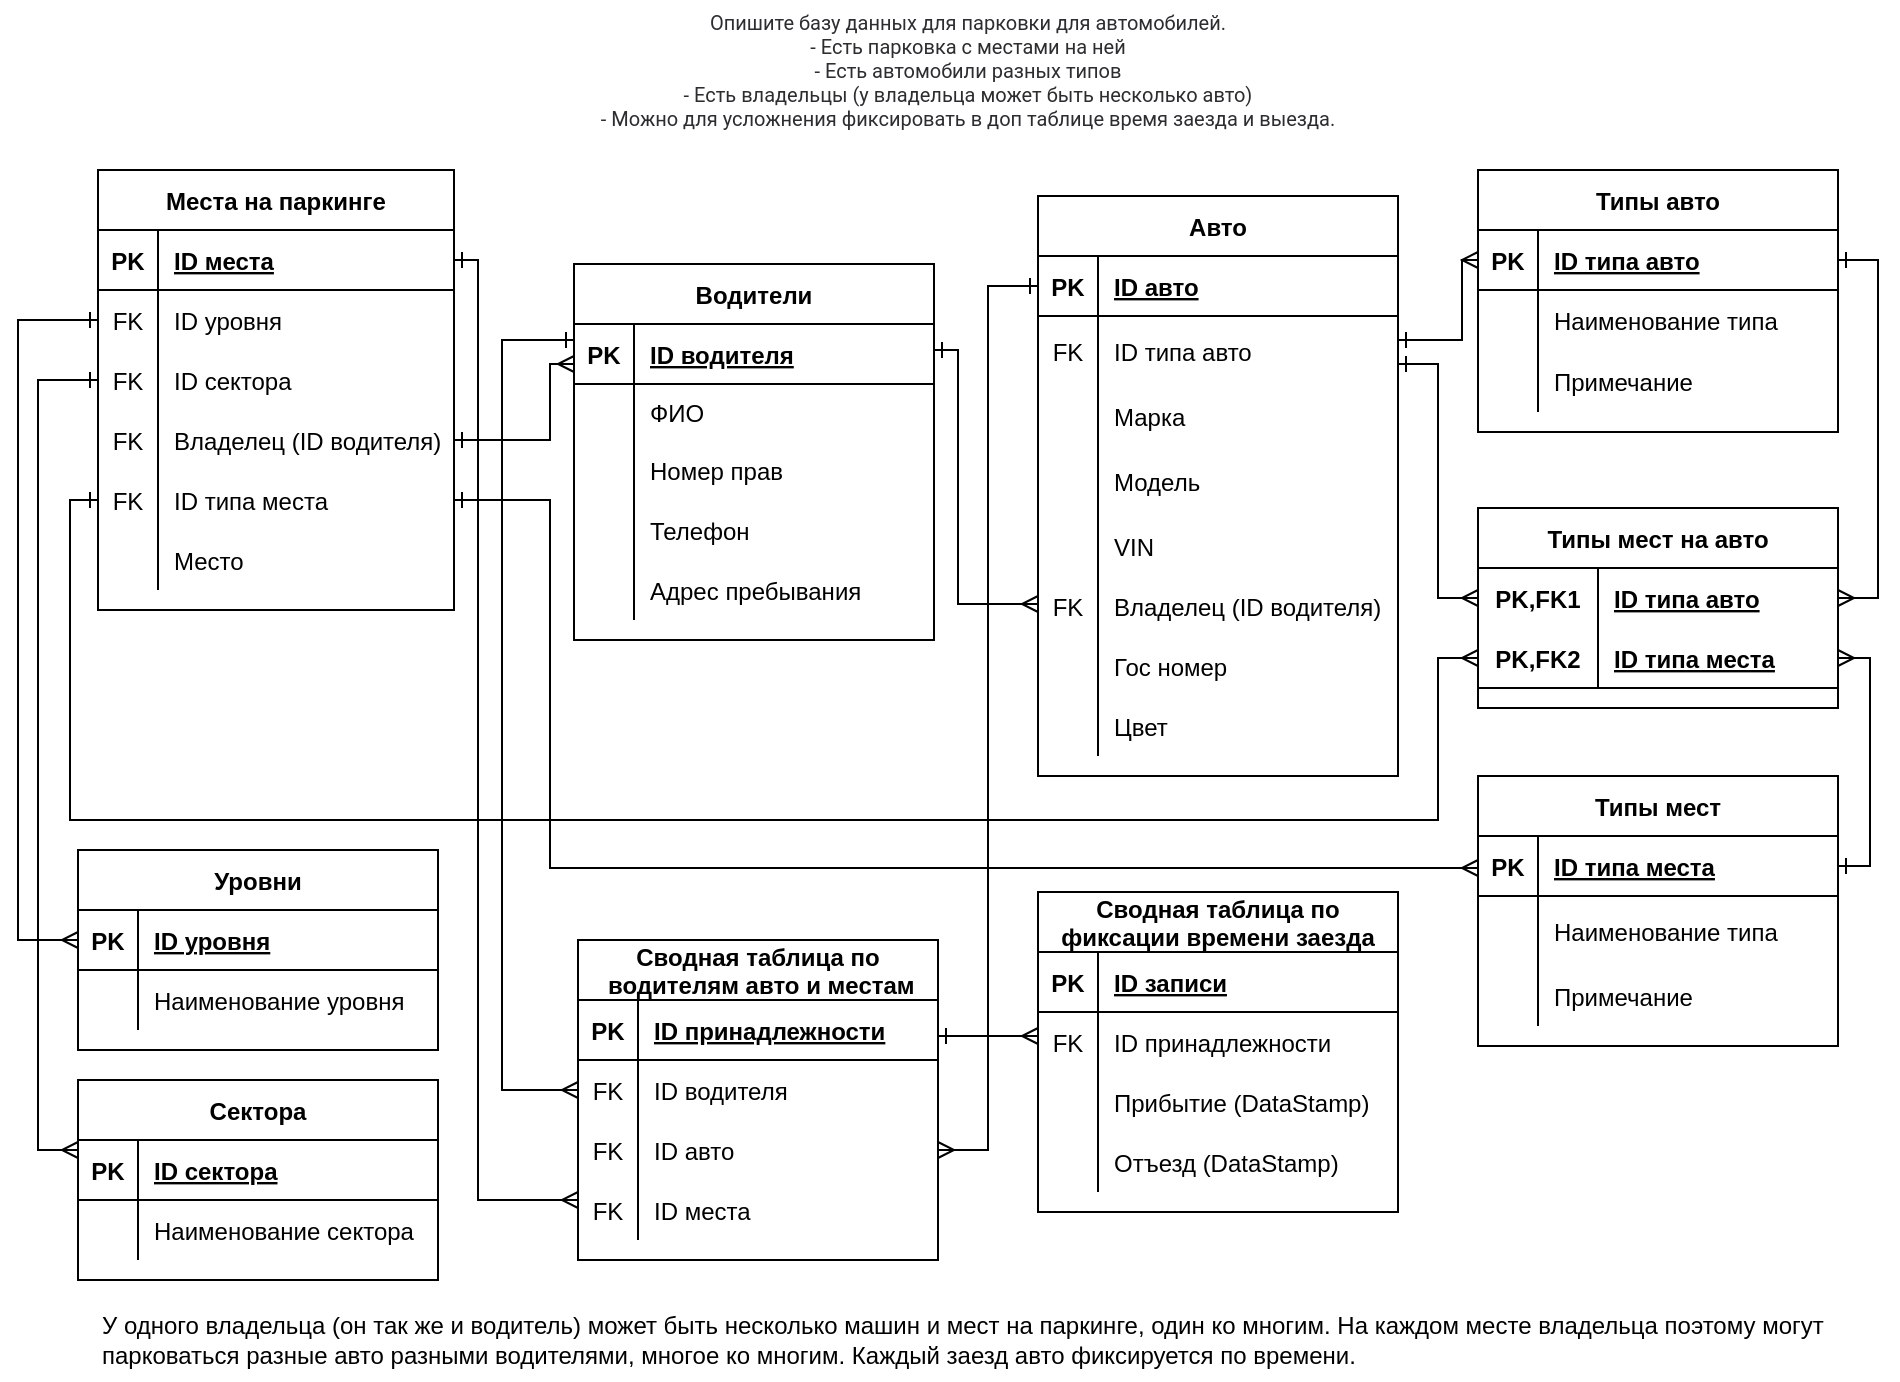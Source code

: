 <mxfile version="20.0.3" type="github"><diagram id="L3IoGjg6pXGNKtXuSOJb" name="Page-1"><mxGraphModel dx="946" dy="645" grid="1" gridSize="12" guides="1" tooltips="1" connect="1" arrows="1" fold="1" page="1" pageScale="1" pageWidth="1169" pageHeight="827" math="0" shadow="0"><root><mxCell id="0"/><mxCell id="1" parent="0"/><mxCell id="ihOSL-VGvATnuPGYAXtg-1" value="&lt;span style=&quot;text-align: start; caret-color: rgb(44, 45, 48); color: rgb(44, 45, 48); font-family: Roboto, &amp;quot;San Francisco&amp;quot;, &amp;quot;Helvetica Neue&amp;quot;, Helvetica, Arial; font-size: 10px; background-color: rgb(255, 255, 255);&quot;&gt;Опишите базу данных для парковки для автомобилей.&lt;/span&gt;&lt;br style=&quot;text-align: start; box-sizing: border-box; caret-color: rgb(44, 45, 48); color: rgb(44, 45, 48); font-family: Roboto, &amp;quot;San Francisco&amp;quot;, &amp;quot;Helvetica Neue&amp;quot;, Helvetica, Arial; font-size: 10px;&quot;&gt;&lt;span style=&quot;text-align: start; caret-color: rgb(44, 45, 48); color: rgb(44, 45, 48); font-family: Roboto, &amp;quot;San Francisco&amp;quot;, &amp;quot;Helvetica Neue&amp;quot;, Helvetica, Arial; font-size: 10px; background-color: rgb(255, 255, 255);&quot;&gt;- Есть парковка с местами на ней&lt;/span&gt;&lt;br style=&quot;text-align: start; box-sizing: border-box; caret-color: rgb(44, 45, 48); color: rgb(44, 45, 48); font-family: Roboto, &amp;quot;San Francisco&amp;quot;, &amp;quot;Helvetica Neue&amp;quot;, Helvetica, Arial; font-size: 10px;&quot;&gt;&lt;span style=&quot;text-align: start; caret-color: rgb(44, 45, 48); color: rgb(44, 45, 48); font-family: Roboto, &amp;quot;San Francisco&amp;quot;, &amp;quot;Helvetica Neue&amp;quot;, Helvetica, Arial; font-size: 10px; background-color: rgb(255, 255, 255);&quot;&gt;- Есть автомобили разных типов&lt;/span&gt;&lt;br style=&quot;text-align: start; box-sizing: border-box; caret-color: rgb(44, 45, 48); color: rgb(44, 45, 48); font-family: Roboto, &amp;quot;San Francisco&amp;quot;, &amp;quot;Helvetica Neue&amp;quot;, Helvetica, Arial; font-size: 10px;&quot;&gt;&lt;span style=&quot;text-align: start; caret-color: rgb(44, 45, 48); color: rgb(44, 45, 48); font-family: Roboto, &amp;quot;San Francisco&amp;quot;, &amp;quot;Helvetica Neue&amp;quot;, Helvetica, Arial; font-size: 10px; background-color: rgb(255, 255, 255);&quot;&gt;- Есть владельцы (у владельца может быть несколько авто)&lt;/span&gt;&lt;br style=&quot;text-align: start; box-sizing: border-box; caret-color: rgb(44, 45, 48); color: rgb(44, 45, 48); font-family: Roboto, &amp;quot;San Francisco&amp;quot;, &amp;quot;Helvetica Neue&amp;quot;, Helvetica, Arial; font-size: 10px;&quot;&gt;&lt;span style=&quot;text-align: start; caret-color: rgb(44, 45, 48); color: rgb(44, 45, 48); font-family: Roboto, &amp;quot;San Francisco&amp;quot;, &amp;quot;Helvetica Neue&amp;quot;, Helvetica, Arial; font-size: 10px; background-color: rgb(255, 255, 255);&quot;&gt;- Можно для усложнения фиксировать в доп таблице время заезда и выезда.&lt;/span&gt;" style="text;html=1;strokeColor=none;fillColor=none;align=center;verticalAlign=middle;whiteSpace=wrap;rounded=0;fontSize=10;" vertex="1" parent="1"><mxGeometry x="20" y="10" width="930" height="70" as="geometry"/></mxCell><mxCell id="ihOSL-VGvATnuPGYAXtg-3" value="Места на паркинге" style="shape=table;startSize=30;container=1;collapsible=1;childLayout=tableLayout;fixedRows=1;rowLines=0;fontStyle=1;align=center;resizeLast=1;" vertex="1" parent="1"><mxGeometry x="50" y="95" width="178" height="220" as="geometry"/></mxCell><mxCell id="ihOSL-VGvATnuPGYAXtg-4" value="" style="shape=tableRow;horizontal=0;startSize=0;swimlaneHead=0;swimlaneBody=0;fillColor=none;collapsible=0;dropTarget=0;points=[[0,0.5],[1,0.5]];portConstraint=eastwest;top=0;left=0;right=0;bottom=1;" vertex="1" parent="ihOSL-VGvATnuPGYAXtg-3"><mxGeometry y="30" width="178" height="30" as="geometry"/></mxCell><mxCell id="ihOSL-VGvATnuPGYAXtg-5" value="PK" style="shape=partialRectangle;connectable=0;fillColor=none;top=0;left=0;bottom=0;right=0;fontStyle=1;overflow=hidden;" vertex="1" parent="ihOSL-VGvATnuPGYAXtg-4"><mxGeometry width="30" height="30" as="geometry"><mxRectangle width="30" height="30" as="alternateBounds"/></mxGeometry></mxCell><mxCell id="ihOSL-VGvATnuPGYAXtg-6" value="ID места" style="shape=partialRectangle;connectable=0;fillColor=none;top=0;left=0;bottom=0;right=0;align=left;spacingLeft=6;fontStyle=5;overflow=hidden;" vertex="1" parent="ihOSL-VGvATnuPGYAXtg-4"><mxGeometry x="30" width="148" height="30" as="geometry"><mxRectangle width="148" height="30" as="alternateBounds"/></mxGeometry></mxCell><mxCell id="ihOSL-VGvATnuPGYAXtg-42" value="" style="shape=tableRow;horizontal=0;startSize=0;swimlaneHead=0;swimlaneBody=0;fillColor=none;collapsible=0;dropTarget=0;points=[[0,0.5],[1,0.5]];portConstraint=eastwest;top=0;left=0;right=0;bottom=0;" vertex="1" parent="ihOSL-VGvATnuPGYAXtg-3"><mxGeometry y="60" width="178" height="30" as="geometry"/></mxCell><mxCell id="ihOSL-VGvATnuPGYAXtg-43" value="FK" style="shape=partialRectangle;connectable=0;fillColor=none;top=0;left=0;bottom=0;right=0;fontStyle=0;overflow=hidden;" vertex="1" parent="ihOSL-VGvATnuPGYAXtg-42"><mxGeometry width="30" height="30" as="geometry"><mxRectangle width="30" height="30" as="alternateBounds"/></mxGeometry></mxCell><mxCell id="ihOSL-VGvATnuPGYAXtg-44" value="ID уровня" style="shape=partialRectangle;connectable=0;fillColor=none;top=0;left=0;bottom=0;right=0;align=left;spacingLeft=6;fontStyle=0;overflow=hidden;" vertex="1" parent="ihOSL-VGvATnuPGYAXtg-42"><mxGeometry x="30" width="148" height="30" as="geometry"><mxRectangle width="148" height="30" as="alternateBounds"/></mxGeometry></mxCell><mxCell id="ihOSL-VGvATnuPGYAXtg-45" value="" style="shape=tableRow;horizontal=0;startSize=0;swimlaneHead=0;swimlaneBody=0;fillColor=none;collapsible=0;dropTarget=0;points=[[0,0.5],[1,0.5]];portConstraint=eastwest;top=0;left=0;right=0;bottom=0;" vertex="1" parent="ihOSL-VGvATnuPGYAXtg-3"><mxGeometry y="90" width="178" height="30" as="geometry"/></mxCell><mxCell id="ihOSL-VGvATnuPGYAXtg-46" value="FK" style="shape=partialRectangle;connectable=0;fillColor=none;top=0;left=0;bottom=0;right=0;fontStyle=0;overflow=hidden;" vertex="1" parent="ihOSL-VGvATnuPGYAXtg-45"><mxGeometry width="30" height="30" as="geometry"><mxRectangle width="30" height="30" as="alternateBounds"/></mxGeometry></mxCell><mxCell id="ihOSL-VGvATnuPGYAXtg-47" value="ID сектора" style="shape=partialRectangle;connectable=0;fillColor=none;top=0;left=0;bottom=0;right=0;align=left;spacingLeft=6;fontStyle=0;overflow=hidden;" vertex="1" parent="ihOSL-VGvATnuPGYAXtg-45"><mxGeometry x="30" width="148" height="30" as="geometry"><mxRectangle width="148" height="30" as="alternateBounds"/></mxGeometry></mxCell><mxCell id="ihOSL-VGvATnuPGYAXtg-213" value="" style="shape=tableRow;horizontal=0;startSize=0;swimlaneHead=0;swimlaneBody=0;fillColor=none;collapsible=0;dropTarget=0;points=[[0,0.5],[1,0.5]];portConstraint=eastwest;top=0;left=0;right=0;bottom=0;fontSize=12;" vertex="1" parent="ihOSL-VGvATnuPGYAXtg-3"><mxGeometry y="120" width="178" height="30" as="geometry"/></mxCell><mxCell id="ihOSL-VGvATnuPGYAXtg-214" value="FK" style="shape=partialRectangle;connectable=0;fillColor=none;top=0;left=0;bottom=0;right=0;fontStyle=0;overflow=hidden;fontSize=12;" vertex="1" parent="ihOSL-VGvATnuPGYAXtg-213"><mxGeometry width="30" height="30" as="geometry"><mxRectangle width="30" height="30" as="alternateBounds"/></mxGeometry></mxCell><mxCell id="ihOSL-VGvATnuPGYAXtg-215" value="Владелец (ID водителя)" style="shape=partialRectangle;connectable=0;fillColor=none;top=0;left=0;bottom=0;right=0;align=left;spacingLeft=6;fontStyle=0;overflow=hidden;fontSize=12;" vertex="1" parent="ihOSL-VGvATnuPGYAXtg-213"><mxGeometry x="30" width="148" height="30" as="geometry"><mxRectangle width="148" height="30" as="alternateBounds"/></mxGeometry></mxCell><mxCell id="ihOSL-VGvATnuPGYAXtg-177" value="" style="shape=tableRow;horizontal=0;startSize=0;swimlaneHead=0;swimlaneBody=0;fillColor=none;collapsible=0;dropTarget=0;points=[[0,0.5],[1,0.5]];portConstraint=eastwest;top=0;left=0;right=0;bottom=0;" vertex="1" parent="ihOSL-VGvATnuPGYAXtg-3"><mxGeometry y="150" width="178" height="30" as="geometry"/></mxCell><mxCell id="ihOSL-VGvATnuPGYAXtg-178" value="FK" style="shape=partialRectangle;connectable=0;fillColor=none;top=0;left=0;bottom=0;right=0;fontStyle=0;overflow=hidden;" vertex="1" parent="ihOSL-VGvATnuPGYAXtg-177"><mxGeometry width="30" height="30" as="geometry"><mxRectangle width="30" height="30" as="alternateBounds"/></mxGeometry></mxCell><mxCell id="ihOSL-VGvATnuPGYAXtg-179" value="ID типа места" style="shape=partialRectangle;connectable=0;fillColor=none;top=0;left=0;bottom=0;right=0;align=left;spacingLeft=6;fontStyle=0;overflow=hidden;" vertex="1" parent="ihOSL-VGvATnuPGYAXtg-177"><mxGeometry x="30" width="148" height="30" as="geometry"><mxRectangle width="148" height="30" as="alternateBounds"/></mxGeometry></mxCell><mxCell id="ihOSL-VGvATnuPGYAXtg-7" value="" style="shape=tableRow;horizontal=0;startSize=0;swimlaneHead=0;swimlaneBody=0;fillColor=none;collapsible=0;dropTarget=0;points=[[0,0.5],[1,0.5]];portConstraint=eastwest;top=0;left=0;right=0;bottom=0;" vertex="1" parent="ihOSL-VGvATnuPGYAXtg-3"><mxGeometry y="180" width="178" height="30" as="geometry"/></mxCell><mxCell id="ihOSL-VGvATnuPGYAXtg-8" value="" style="shape=partialRectangle;connectable=0;fillColor=none;top=0;left=0;bottom=0;right=0;editable=1;overflow=hidden;" vertex="1" parent="ihOSL-VGvATnuPGYAXtg-7"><mxGeometry width="30" height="30" as="geometry"><mxRectangle width="30" height="30" as="alternateBounds"/></mxGeometry></mxCell><mxCell id="ihOSL-VGvATnuPGYAXtg-9" value="Место" style="shape=partialRectangle;connectable=0;fillColor=none;top=0;left=0;bottom=0;right=0;align=left;spacingLeft=6;overflow=hidden;" vertex="1" parent="ihOSL-VGvATnuPGYAXtg-7"><mxGeometry x="30" width="148" height="30" as="geometry"><mxRectangle width="148" height="30" as="alternateBounds"/></mxGeometry></mxCell><mxCell id="ihOSL-VGvATnuPGYAXtg-16" value="Сектора" style="shape=table;startSize=30;container=1;collapsible=1;childLayout=tableLayout;fixedRows=1;rowLines=0;fontStyle=1;align=center;resizeLast=1;" vertex="1" parent="1"><mxGeometry x="40" y="550" width="180" height="100" as="geometry"/></mxCell><mxCell id="ihOSL-VGvATnuPGYAXtg-17" value="" style="shape=tableRow;horizontal=0;startSize=0;swimlaneHead=0;swimlaneBody=0;fillColor=none;collapsible=0;dropTarget=0;points=[[0,0.5],[1,0.5]];portConstraint=eastwest;top=0;left=0;right=0;bottom=1;" vertex="1" parent="ihOSL-VGvATnuPGYAXtg-16"><mxGeometry y="30" width="180" height="30" as="geometry"/></mxCell><mxCell id="ihOSL-VGvATnuPGYAXtg-18" value="PK" style="shape=partialRectangle;connectable=0;fillColor=none;top=0;left=0;bottom=0;right=0;fontStyle=1;overflow=hidden;" vertex="1" parent="ihOSL-VGvATnuPGYAXtg-17"><mxGeometry width="30" height="30" as="geometry"><mxRectangle width="30" height="30" as="alternateBounds"/></mxGeometry></mxCell><mxCell id="ihOSL-VGvATnuPGYAXtg-19" value="ID сектора" style="shape=partialRectangle;connectable=0;fillColor=none;top=0;left=0;bottom=0;right=0;align=left;spacingLeft=6;fontStyle=5;overflow=hidden;" vertex="1" parent="ihOSL-VGvATnuPGYAXtg-17"><mxGeometry x="30" width="150" height="30" as="geometry"><mxRectangle width="150" height="30" as="alternateBounds"/></mxGeometry></mxCell><mxCell id="ihOSL-VGvATnuPGYAXtg-20" value="" style="shape=tableRow;horizontal=0;startSize=0;swimlaneHead=0;swimlaneBody=0;fillColor=none;collapsible=0;dropTarget=0;points=[[0,0.5],[1,0.5]];portConstraint=eastwest;top=0;left=0;right=0;bottom=0;" vertex="1" parent="ihOSL-VGvATnuPGYAXtg-16"><mxGeometry y="60" width="180" height="30" as="geometry"/></mxCell><mxCell id="ihOSL-VGvATnuPGYAXtg-21" value="" style="shape=partialRectangle;connectable=0;fillColor=none;top=0;left=0;bottom=0;right=0;editable=1;overflow=hidden;" vertex="1" parent="ihOSL-VGvATnuPGYAXtg-20"><mxGeometry width="30" height="30" as="geometry"><mxRectangle width="30" height="30" as="alternateBounds"/></mxGeometry></mxCell><mxCell id="ihOSL-VGvATnuPGYAXtg-22" value="Наименование сектора" style="shape=partialRectangle;connectable=0;fillColor=none;top=0;left=0;bottom=0;right=0;align=left;spacingLeft=6;overflow=hidden;" vertex="1" parent="ihOSL-VGvATnuPGYAXtg-20"><mxGeometry x="30" width="150" height="30" as="geometry"><mxRectangle width="150" height="30" as="alternateBounds"/></mxGeometry></mxCell><mxCell id="ihOSL-VGvATnuPGYAXtg-29" value="Уровни" style="shape=table;startSize=30;container=1;collapsible=1;childLayout=tableLayout;fixedRows=1;rowLines=0;fontStyle=1;align=center;resizeLast=1;" vertex="1" parent="1"><mxGeometry x="40" y="435" width="180" height="100" as="geometry"/></mxCell><mxCell id="ihOSL-VGvATnuPGYAXtg-30" value="" style="shape=tableRow;horizontal=0;startSize=0;swimlaneHead=0;swimlaneBody=0;fillColor=none;collapsible=0;dropTarget=0;points=[[0,0.5],[1,0.5]];portConstraint=eastwest;top=0;left=0;right=0;bottom=1;" vertex="1" parent="ihOSL-VGvATnuPGYAXtg-29"><mxGeometry y="30" width="180" height="30" as="geometry"/></mxCell><mxCell id="ihOSL-VGvATnuPGYAXtg-31" value="PK" style="shape=partialRectangle;connectable=0;fillColor=none;top=0;left=0;bottom=0;right=0;fontStyle=1;overflow=hidden;" vertex="1" parent="ihOSL-VGvATnuPGYAXtg-30"><mxGeometry width="30" height="30" as="geometry"><mxRectangle width="30" height="30" as="alternateBounds"/></mxGeometry></mxCell><mxCell id="ihOSL-VGvATnuPGYAXtg-32" value="ID уровня" style="shape=partialRectangle;connectable=0;fillColor=none;top=0;left=0;bottom=0;right=0;align=left;spacingLeft=6;fontStyle=5;overflow=hidden;" vertex="1" parent="ihOSL-VGvATnuPGYAXtg-30"><mxGeometry x="30" width="150" height="30" as="geometry"><mxRectangle width="150" height="30" as="alternateBounds"/></mxGeometry></mxCell><mxCell id="ihOSL-VGvATnuPGYAXtg-33" value="" style="shape=tableRow;horizontal=0;startSize=0;swimlaneHead=0;swimlaneBody=0;fillColor=none;collapsible=0;dropTarget=0;points=[[0,0.5],[1,0.5]];portConstraint=eastwest;top=0;left=0;right=0;bottom=0;" vertex="1" parent="ihOSL-VGvATnuPGYAXtg-29"><mxGeometry y="60" width="180" height="30" as="geometry"/></mxCell><mxCell id="ihOSL-VGvATnuPGYAXtg-34" value="" style="shape=partialRectangle;connectable=0;fillColor=none;top=0;left=0;bottom=0;right=0;editable=1;overflow=hidden;" vertex="1" parent="ihOSL-VGvATnuPGYAXtg-33"><mxGeometry width="30" height="30" as="geometry"><mxRectangle width="30" height="30" as="alternateBounds"/></mxGeometry></mxCell><mxCell id="ihOSL-VGvATnuPGYAXtg-35" value="Наименование уровня" style="shape=partialRectangle;connectable=0;fillColor=none;top=0;left=0;bottom=0;right=0;align=left;spacingLeft=6;overflow=hidden;" vertex="1" parent="ihOSL-VGvATnuPGYAXtg-33"><mxGeometry x="30" width="150" height="30" as="geometry"><mxRectangle width="150" height="30" as="alternateBounds"/></mxGeometry></mxCell><mxCell id="ihOSL-VGvATnuPGYAXtg-52" style="edgeStyle=orthogonalEdgeStyle;rounded=0;orthogonalLoop=1;jettySize=auto;html=1;endArrow=ERmany;endFill=0;startArrow=ERone;startFill=0;" edge="1" parent="1" source="ihOSL-VGvATnuPGYAXtg-45" target="ihOSL-VGvATnuPGYAXtg-17"><mxGeometry relative="1" as="geometry"><Array as="points"><mxPoint x="20" y="200"/><mxPoint x="20" y="585"/></Array></mxGeometry></mxCell><mxCell id="ihOSL-VGvATnuPGYAXtg-53" style="edgeStyle=orthogonalEdgeStyle;rounded=0;orthogonalLoop=1;jettySize=auto;html=1;startArrow=ERone;startFill=0;endArrow=ERmany;endFill=0;" edge="1" parent="1" source="ihOSL-VGvATnuPGYAXtg-42" target="ihOSL-VGvATnuPGYAXtg-30"><mxGeometry relative="1" as="geometry"><mxPoint x="40" y="400" as="targetPoint"/><Array as="points"><mxPoint x="10" y="170"/><mxPoint x="10" y="480"/></Array></mxGeometry></mxCell><mxCell id="ihOSL-VGvATnuPGYAXtg-54" value="Водители" style="shape=table;startSize=30;container=1;collapsible=1;childLayout=tableLayout;fixedRows=1;rowLines=0;fontStyle=1;align=center;resizeLast=1;" vertex="1" parent="1"><mxGeometry x="288" y="142" width="180" height="188" as="geometry"/></mxCell><mxCell id="ihOSL-VGvATnuPGYAXtg-55" value="" style="shape=tableRow;horizontal=0;startSize=0;swimlaneHead=0;swimlaneBody=0;fillColor=none;collapsible=0;dropTarget=0;points=[[0,0.5],[1,0.5]];portConstraint=eastwest;top=0;left=0;right=0;bottom=1;" vertex="1" parent="ihOSL-VGvATnuPGYAXtg-54"><mxGeometry y="30" width="180" height="30" as="geometry"/></mxCell><mxCell id="ihOSL-VGvATnuPGYAXtg-56" value="PK" style="shape=partialRectangle;connectable=0;fillColor=none;top=0;left=0;bottom=0;right=0;fontStyle=1;overflow=hidden;" vertex="1" parent="ihOSL-VGvATnuPGYAXtg-55"><mxGeometry width="30" height="30" as="geometry"><mxRectangle width="30" height="30" as="alternateBounds"/></mxGeometry></mxCell><mxCell id="ihOSL-VGvATnuPGYAXtg-57" value="ID водителя" style="shape=partialRectangle;connectable=0;fillColor=none;top=0;left=0;bottom=0;right=0;align=left;spacingLeft=6;fontStyle=5;overflow=hidden;" vertex="1" parent="ihOSL-VGvATnuPGYAXtg-55"><mxGeometry x="30" width="150" height="30" as="geometry"><mxRectangle width="150" height="30" as="alternateBounds"/></mxGeometry></mxCell><mxCell id="ihOSL-VGvATnuPGYAXtg-61" value="" style="shape=tableRow;horizontal=0;startSize=0;swimlaneHead=0;swimlaneBody=0;fillColor=none;collapsible=0;dropTarget=0;points=[[0,0.5],[1,0.5]];portConstraint=eastwest;top=0;left=0;right=0;bottom=0;" vertex="1" parent="ihOSL-VGvATnuPGYAXtg-54"><mxGeometry y="60" width="180" height="28" as="geometry"/></mxCell><mxCell id="ihOSL-VGvATnuPGYAXtg-62" value="" style="shape=partialRectangle;connectable=0;fillColor=none;top=0;left=0;bottom=0;right=0;editable=1;overflow=hidden;" vertex="1" parent="ihOSL-VGvATnuPGYAXtg-61"><mxGeometry width="30" height="28" as="geometry"><mxRectangle width="30" height="28" as="alternateBounds"/></mxGeometry></mxCell><mxCell id="ihOSL-VGvATnuPGYAXtg-63" value="ФИО" style="shape=partialRectangle;connectable=0;fillColor=none;top=0;left=0;bottom=0;right=0;align=left;spacingLeft=6;overflow=hidden;" vertex="1" parent="ihOSL-VGvATnuPGYAXtg-61"><mxGeometry x="30" width="150" height="28" as="geometry"><mxRectangle width="150" height="28" as="alternateBounds"/></mxGeometry></mxCell><mxCell id="ihOSL-VGvATnuPGYAXtg-58" value="" style="shape=tableRow;horizontal=0;startSize=0;swimlaneHead=0;swimlaneBody=0;fillColor=none;collapsible=0;dropTarget=0;points=[[0,0.5],[1,0.5]];portConstraint=eastwest;top=0;left=0;right=0;bottom=0;" vertex="1" parent="ihOSL-VGvATnuPGYAXtg-54"><mxGeometry y="88" width="180" height="30" as="geometry"/></mxCell><mxCell id="ihOSL-VGvATnuPGYAXtg-59" value="" style="shape=partialRectangle;connectable=0;fillColor=none;top=0;left=0;bottom=0;right=0;editable=1;overflow=hidden;" vertex="1" parent="ihOSL-VGvATnuPGYAXtg-58"><mxGeometry width="30" height="30" as="geometry"><mxRectangle width="30" height="30" as="alternateBounds"/></mxGeometry></mxCell><mxCell id="ihOSL-VGvATnuPGYAXtg-60" value="Номер прав" style="shape=partialRectangle;connectable=0;fillColor=none;top=0;left=0;bottom=0;right=0;align=left;spacingLeft=6;overflow=hidden;" vertex="1" parent="ihOSL-VGvATnuPGYAXtg-58"><mxGeometry x="30" width="150" height="30" as="geometry"><mxRectangle width="150" height="30" as="alternateBounds"/></mxGeometry></mxCell><mxCell id="ihOSL-VGvATnuPGYAXtg-64" value="" style="shape=tableRow;horizontal=0;startSize=0;swimlaneHead=0;swimlaneBody=0;fillColor=none;collapsible=0;dropTarget=0;points=[[0,0.5],[1,0.5]];portConstraint=eastwest;top=0;left=0;right=0;bottom=0;" vertex="1" parent="ihOSL-VGvATnuPGYAXtg-54"><mxGeometry y="118" width="180" height="30" as="geometry"/></mxCell><mxCell id="ihOSL-VGvATnuPGYAXtg-65" value="" style="shape=partialRectangle;connectable=0;fillColor=none;top=0;left=0;bottom=0;right=0;editable=1;overflow=hidden;" vertex="1" parent="ihOSL-VGvATnuPGYAXtg-64"><mxGeometry width="30" height="30" as="geometry"><mxRectangle width="30" height="30" as="alternateBounds"/></mxGeometry></mxCell><mxCell id="ihOSL-VGvATnuPGYAXtg-66" value="Телефон" style="shape=partialRectangle;connectable=0;fillColor=none;top=0;left=0;bottom=0;right=0;align=left;spacingLeft=6;overflow=hidden;" vertex="1" parent="ihOSL-VGvATnuPGYAXtg-64"><mxGeometry x="30" width="150" height="30" as="geometry"><mxRectangle width="150" height="30" as="alternateBounds"/></mxGeometry></mxCell><mxCell id="ihOSL-VGvATnuPGYAXtg-67" value="" style="shape=tableRow;horizontal=0;startSize=0;swimlaneHead=0;swimlaneBody=0;fillColor=none;collapsible=0;dropTarget=0;points=[[0,0.5],[1,0.5]];portConstraint=eastwest;top=0;left=0;right=0;bottom=0;" vertex="1" parent="ihOSL-VGvATnuPGYAXtg-54"><mxGeometry y="148" width="180" height="30" as="geometry"/></mxCell><mxCell id="ihOSL-VGvATnuPGYAXtg-68" value="" style="shape=partialRectangle;connectable=0;fillColor=none;top=0;left=0;bottom=0;right=0;editable=1;overflow=hidden;" vertex="1" parent="ihOSL-VGvATnuPGYAXtg-67"><mxGeometry width="30" height="30" as="geometry"><mxRectangle width="30" height="30" as="alternateBounds"/></mxGeometry></mxCell><mxCell id="ihOSL-VGvATnuPGYAXtg-69" value="Адрес пребывания" style="shape=partialRectangle;connectable=0;fillColor=none;top=0;left=0;bottom=0;right=0;align=left;spacingLeft=6;overflow=hidden;" vertex="1" parent="ihOSL-VGvATnuPGYAXtg-67"><mxGeometry x="30" width="150" height="30" as="geometry"><mxRectangle width="150" height="30" as="alternateBounds"/></mxGeometry></mxCell><mxCell id="ihOSL-VGvATnuPGYAXtg-70" value="Авто" style="shape=table;startSize=30;container=1;collapsible=1;childLayout=tableLayout;fixedRows=1;rowLines=0;fontStyle=1;align=center;resizeLast=1;" vertex="1" parent="1"><mxGeometry x="520" y="108" width="180" height="290" as="geometry"/></mxCell><mxCell id="ihOSL-VGvATnuPGYAXtg-71" value="" style="shape=tableRow;horizontal=0;startSize=0;swimlaneHead=0;swimlaneBody=0;fillColor=none;collapsible=0;dropTarget=0;points=[[0,0.5],[1,0.5]];portConstraint=eastwest;top=0;left=0;right=0;bottom=1;" vertex="1" parent="ihOSL-VGvATnuPGYAXtg-70"><mxGeometry y="30" width="180" height="30" as="geometry"/></mxCell><mxCell id="ihOSL-VGvATnuPGYAXtg-72" value="PK" style="shape=partialRectangle;connectable=0;fillColor=none;top=0;left=0;bottom=0;right=0;fontStyle=1;overflow=hidden;" vertex="1" parent="ihOSL-VGvATnuPGYAXtg-71"><mxGeometry width="30" height="30" as="geometry"><mxRectangle width="30" height="30" as="alternateBounds"/></mxGeometry></mxCell><mxCell id="ihOSL-VGvATnuPGYAXtg-73" value="ID авто" style="shape=partialRectangle;connectable=0;fillColor=none;top=0;left=0;bottom=0;right=0;align=left;spacingLeft=6;fontStyle=5;overflow=hidden;" vertex="1" parent="ihOSL-VGvATnuPGYAXtg-71"><mxGeometry x="30" width="150" height="30" as="geometry"><mxRectangle width="150" height="30" as="alternateBounds"/></mxGeometry></mxCell><mxCell id="ihOSL-VGvATnuPGYAXtg-94" value="" style="shape=tableRow;horizontal=0;startSize=0;swimlaneHead=0;swimlaneBody=0;fillColor=none;collapsible=0;dropTarget=0;points=[[0,0.5],[1,0.5]];portConstraint=eastwest;top=0;left=0;right=0;bottom=0;" vertex="1" parent="ihOSL-VGvATnuPGYAXtg-70"><mxGeometry y="60" width="180" height="35" as="geometry"/></mxCell><mxCell id="ihOSL-VGvATnuPGYAXtg-95" value="FK" style="shape=partialRectangle;connectable=0;fillColor=none;top=0;left=0;bottom=0;right=0;fontStyle=0;overflow=hidden;" vertex="1" parent="ihOSL-VGvATnuPGYAXtg-94"><mxGeometry width="30" height="35" as="geometry"><mxRectangle width="30" height="35" as="alternateBounds"/></mxGeometry></mxCell><mxCell id="ihOSL-VGvATnuPGYAXtg-96" value="ID типа авто" style="shape=partialRectangle;connectable=0;fillColor=none;top=0;left=0;bottom=0;right=0;align=left;spacingLeft=6;fontStyle=0;overflow=hidden;" vertex="1" parent="ihOSL-VGvATnuPGYAXtg-94"><mxGeometry x="30" width="150" height="35" as="geometry"><mxRectangle width="150" height="35" as="alternateBounds"/></mxGeometry></mxCell><mxCell id="ihOSL-VGvATnuPGYAXtg-74" value="" style="shape=tableRow;horizontal=0;startSize=0;swimlaneHead=0;swimlaneBody=0;fillColor=none;collapsible=0;dropTarget=0;points=[[0,0.5],[1,0.5]];portConstraint=eastwest;top=0;left=0;right=0;bottom=0;" vertex="1" parent="ihOSL-VGvATnuPGYAXtg-70"><mxGeometry y="95" width="180" height="30" as="geometry"/></mxCell><mxCell id="ihOSL-VGvATnuPGYAXtg-75" value="" style="shape=partialRectangle;connectable=0;fillColor=none;top=0;left=0;bottom=0;right=0;editable=1;overflow=hidden;" vertex="1" parent="ihOSL-VGvATnuPGYAXtg-74"><mxGeometry width="30" height="30" as="geometry"><mxRectangle width="30" height="30" as="alternateBounds"/></mxGeometry></mxCell><mxCell id="ihOSL-VGvATnuPGYAXtg-76" value="Марка" style="shape=partialRectangle;connectable=0;fillColor=none;top=0;left=0;bottom=0;right=0;align=left;spacingLeft=6;overflow=hidden;" vertex="1" parent="ihOSL-VGvATnuPGYAXtg-74"><mxGeometry x="30" width="150" height="30" as="geometry"><mxRectangle width="150" height="30" as="alternateBounds"/></mxGeometry></mxCell><mxCell id="ihOSL-VGvATnuPGYAXtg-77" value="" style="shape=tableRow;horizontal=0;startSize=0;swimlaneHead=0;swimlaneBody=0;fillColor=none;collapsible=0;dropTarget=0;points=[[0,0.5],[1,0.5]];portConstraint=eastwest;top=0;left=0;right=0;bottom=0;" vertex="1" parent="ihOSL-VGvATnuPGYAXtg-70"><mxGeometry y="125" width="180" height="35" as="geometry"/></mxCell><mxCell id="ihOSL-VGvATnuPGYAXtg-78" value="" style="shape=partialRectangle;connectable=0;fillColor=none;top=0;left=0;bottom=0;right=0;editable=1;overflow=hidden;" vertex="1" parent="ihOSL-VGvATnuPGYAXtg-77"><mxGeometry width="30" height="35" as="geometry"><mxRectangle width="30" height="35" as="alternateBounds"/></mxGeometry></mxCell><mxCell id="ihOSL-VGvATnuPGYAXtg-79" value="Модель" style="shape=partialRectangle;connectable=0;fillColor=none;top=0;left=0;bottom=0;right=0;align=left;spacingLeft=6;overflow=hidden;" vertex="1" parent="ihOSL-VGvATnuPGYAXtg-77"><mxGeometry x="30" width="150" height="35" as="geometry"><mxRectangle width="150" height="35" as="alternateBounds"/></mxGeometry></mxCell><mxCell id="ihOSL-VGvATnuPGYAXtg-80" value="" style="shape=tableRow;horizontal=0;startSize=0;swimlaneHead=0;swimlaneBody=0;fillColor=none;collapsible=0;dropTarget=0;points=[[0,0.5],[1,0.5]];portConstraint=eastwest;top=0;left=0;right=0;bottom=0;" vertex="1" parent="ihOSL-VGvATnuPGYAXtg-70"><mxGeometry y="160" width="180" height="30" as="geometry"/></mxCell><mxCell id="ihOSL-VGvATnuPGYAXtg-81" value="" style="shape=partialRectangle;connectable=0;fillColor=none;top=0;left=0;bottom=0;right=0;editable=1;overflow=hidden;" vertex="1" parent="ihOSL-VGvATnuPGYAXtg-80"><mxGeometry width="30" height="30" as="geometry"><mxRectangle width="30" height="30" as="alternateBounds"/></mxGeometry></mxCell><mxCell id="ihOSL-VGvATnuPGYAXtg-82" value="VIN" style="shape=partialRectangle;connectable=0;fillColor=none;top=0;left=0;bottom=0;right=0;align=left;spacingLeft=6;overflow=hidden;" vertex="1" parent="ihOSL-VGvATnuPGYAXtg-80"><mxGeometry x="30" width="150" height="30" as="geometry"><mxRectangle width="150" height="30" as="alternateBounds"/></mxGeometry></mxCell><mxCell id="ihOSL-VGvATnuPGYAXtg-83" value="" style="shape=tableRow;horizontal=0;startSize=0;swimlaneHead=0;swimlaneBody=0;fillColor=none;collapsible=0;dropTarget=0;points=[[0,0.5],[1,0.5]];portConstraint=eastwest;top=0;left=0;right=0;bottom=0;" vertex="1" parent="ihOSL-VGvATnuPGYAXtg-70"><mxGeometry y="190" width="180" height="30" as="geometry"/></mxCell><mxCell id="ihOSL-VGvATnuPGYAXtg-84" value="FK" style="shape=partialRectangle;connectable=0;fillColor=none;top=0;left=0;bottom=0;right=0;fontStyle=0;overflow=hidden;" vertex="1" parent="ihOSL-VGvATnuPGYAXtg-83"><mxGeometry width="30" height="30" as="geometry"><mxRectangle width="30" height="30" as="alternateBounds"/></mxGeometry></mxCell><mxCell id="ihOSL-VGvATnuPGYAXtg-85" value="Владелец (ID водителя)" style="shape=partialRectangle;connectable=0;fillColor=none;top=0;left=0;bottom=0;right=0;align=left;spacingLeft=6;fontStyle=0;overflow=hidden;" vertex="1" parent="ihOSL-VGvATnuPGYAXtg-83"><mxGeometry x="30" width="150" height="30" as="geometry"><mxRectangle width="150" height="30" as="alternateBounds"/></mxGeometry></mxCell><mxCell id="ihOSL-VGvATnuPGYAXtg-87" value="" style="shape=tableRow;horizontal=0;startSize=0;swimlaneHead=0;swimlaneBody=0;fillColor=none;collapsible=0;dropTarget=0;points=[[0,0.5],[1,0.5]];portConstraint=eastwest;top=0;left=0;right=0;bottom=0;" vertex="1" parent="ihOSL-VGvATnuPGYAXtg-70"><mxGeometry y="220" width="180" height="30" as="geometry"/></mxCell><mxCell id="ihOSL-VGvATnuPGYAXtg-88" value="" style="shape=partialRectangle;connectable=0;fillColor=none;top=0;left=0;bottom=0;right=0;editable=1;overflow=hidden;" vertex="1" parent="ihOSL-VGvATnuPGYAXtg-87"><mxGeometry width="30" height="30" as="geometry"><mxRectangle width="30" height="30" as="alternateBounds"/></mxGeometry></mxCell><mxCell id="ihOSL-VGvATnuPGYAXtg-89" value="Гос номер" style="shape=partialRectangle;connectable=0;fillColor=none;top=0;left=0;bottom=0;right=0;align=left;spacingLeft=6;overflow=hidden;" vertex="1" parent="ihOSL-VGvATnuPGYAXtg-87"><mxGeometry x="30" width="150" height="30" as="geometry"><mxRectangle width="150" height="30" as="alternateBounds"/></mxGeometry></mxCell><mxCell id="ihOSL-VGvATnuPGYAXtg-91" value="" style="shape=tableRow;horizontal=0;startSize=0;swimlaneHead=0;swimlaneBody=0;fillColor=none;collapsible=0;dropTarget=0;points=[[0,0.5],[1,0.5]];portConstraint=eastwest;top=0;left=0;right=0;bottom=0;" vertex="1" parent="ihOSL-VGvATnuPGYAXtg-70"><mxGeometry y="250" width="180" height="30" as="geometry"/></mxCell><mxCell id="ihOSL-VGvATnuPGYAXtg-92" value="" style="shape=partialRectangle;connectable=0;fillColor=none;top=0;left=0;bottom=0;right=0;editable=1;overflow=hidden;" vertex="1" parent="ihOSL-VGvATnuPGYAXtg-91"><mxGeometry width="30" height="30" as="geometry"><mxRectangle width="30" height="30" as="alternateBounds"/></mxGeometry></mxCell><mxCell id="ihOSL-VGvATnuPGYAXtg-93" value="Цвет" style="shape=partialRectangle;connectable=0;fillColor=none;top=0;left=0;bottom=0;right=0;align=left;spacingLeft=6;overflow=hidden;" vertex="1" parent="ihOSL-VGvATnuPGYAXtg-91"><mxGeometry x="30" width="150" height="30" as="geometry"><mxRectangle width="150" height="30" as="alternateBounds"/></mxGeometry></mxCell><mxCell id="ihOSL-VGvATnuPGYAXtg-86" style="edgeStyle=orthogonalEdgeStyle;rounded=0;orthogonalLoop=1;jettySize=auto;html=1;startArrow=ERone;startFill=0;endArrow=ERmany;endFill=0;" edge="1" parent="1" source="ihOSL-VGvATnuPGYAXtg-55" target="ihOSL-VGvATnuPGYAXtg-83"><mxGeometry relative="1" as="geometry"><Array as="points"><mxPoint x="480" y="185"/><mxPoint x="480" y="312"/></Array></mxGeometry></mxCell><mxCell id="ihOSL-VGvATnuPGYAXtg-97" value="Типы авто" style="shape=table;startSize=30;container=1;collapsible=1;childLayout=tableLayout;fixedRows=1;rowLines=0;fontStyle=1;align=center;resizeLast=1;" vertex="1" parent="1"><mxGeometry x="740" y="95" width="180" height="131" as="geometry"/></mxCell><mxCell id="ihOSL-VGvATnuPGYAXtg-98" value="" style="shape=tableRow;horizontal=0;startSize=0;swimlaneHead=0;swimlaneBody=0;fillColor=none;collapsible=0;dropTarget=0;points=[[0,0.5],[1,0.5]];portConstraint=eastwest;top=0;left=0;right=0;bottom=1;" vertex="1" parent="ihOSL-VGvATnuPGYAXtg-97"><mxGeometry y="30" width="180" height="30" as="geometry"/></mxCell><mxCell id="ihOSL-VGvATnuPGYAXtg-99" value="PK" style="shape=partialRectangle;connectable=0;fillColor=none;top=0;left=0;bottom=0;right=0;fontStyle=1;overflow=hidden;" vertex="1" parent="ihOSL-VGvATnuPGYAXtg-98"><mxGeometry width="30" height="30" as="geometry"><mxRectangle width="30" height="30" as="alternateBounds"/></mxGeometry></mxCell><mxCell id="ihOSL-VGvATnuPGYAXtg-100" value="ID типа авто" style="shape=partialRectangle;connectable=0;fillColor=none;top=0;left=0;bottom=0;right=0;align=left;spacingLeft=6;fontStyle=5;overflow=hidden;" vertex="1" parent="ihOSL-VGvATnuPGYAXtg-98"><mxGeometry x="30" width="150" height="30" as="geometry"><mxRectangle width="150" height="30" as="alternateBounds"/></mxGeometry></mxCell><mxCell id="ihOSL-VGvATnuPGYAXtg-101" value="" style="shape=tableRow;horizontal=0;startSize=0;swimlaneHead=0;swimlaneBody=0;fillColor=none;collapsible=0;dropTarget=0;points=[[0,0.5],[1,0.5]];portConstraint=eastwest;top=0;left=0;right=0;bottom=0;" vertex="1" parent="ihOSL-VGvATnuPGYAXtg-97"><mxGeometry y="60" width="180" height="30" as="geometry"/></mxCell><mxCell id="ihOSL-VGvATnuPGYAXtg-102" value="" style="shape=partialRectangle;connectable=0;fillColor=none;top=0;left=0;bottom=0;right=0;editable=1;overflow=hidden;" vertex="1" parent="ihOSL-VGvATnuPGYAXtg-101"><mxGeometry width="30" height="30" as="geometry"><mxRectangle width="30" height="30" as="alternateBounds"/></mxGeometry></mxCell><mxCell id="ihOSL-VGvATnuPGYAXtg-103" value="Наименование типа" style="shape=partialRectangle;connectable=0;fillColor=none;top=0;left=0;bottom=0;right=0;align=left;spacingLeft=6;overflow=hidden;" vertex="1" parent="ihOSL-VGvATnuPGYAXtg-101"><mxGeometry x="30" width="150" height="30" as="geometry"><mxRectangle width="150" height="30" as="alternateBounds"/></mxGeometry></mxCell><mxCell id="ihOSL-VGvATnuPGYAXtg-104" value="" style="shape=tableRow;horizontal=0;startSize=0;swimlaneHead=0;swimlaneBody=0;fillColor=none;collapsible=0;dropTarget=0;points=[[0,0.5],[1,0.5]];portConstraint=eastwest;top=0;left=0;right=0;bottom=0;" vertex="1" parent="ihOSL-VGvATnuPGYAXtg-97"><mxGeometry y="90" width="180" height="31" as="geometry"/></mxCell><mxCell id="ihOSL-VGvATnuPGYAXtg-105" value="" style="shape=partialRectangle;connectable=0;fillColor=none;top=0;left=0;bottom=0;right=0;editable=1;overflow=hidden;" vertex="1" parent="ihOSL-VGvATnuPGYAXtg-104"><mxGeometry width="30" height="31" as="geometry"><mxRectangle width="30" height="31" as="alternateBounds"/></mxGeometry></mxCell><mxCell id="ihOSL-VGvATnuPGYAXtg-106" value="Примечание" style="shape=partialRectangle;connectable=0;fillColor=none;top=0;left=0;bottom=0;right=0;align=left;spacingLeft=6;overflow=hidden;" vertex="1" parent="ihOSL-VGvATnuPGYAXtg-104"><mxGeometry x="30" width="150" height="31" as="geometry"><mxRectangle width="150" height="31" as="alternateBounds"/></mxGeometry></mxCell><mxCell id="ihOSL-VGvATnuPGYAXtg-110" style="edgeStyle=orthogonalEdgeStyle;rounded=0;orthogonalLoop=1;jettySize=auto;html=1;entryX=0;entryY=0.5;entryDx=0;entryDy=0;startArrow=ERone;startFill=0;endArrow=ERmany;endFill=0;" edge="1" parent="1" source="ihOSL-VGvATnuPGYAXtg-94" target="ihOSL-VGvATnuPGYAXtg-98"><mxGeometry relative="1" as="geometry"><Array as="points"><mxPoint x="732" y="180"/><mxPoint x="732" y="140"/></Array></mxGeometry></mxCell><mxCell id="ihOSL-VGvATnuPGYAXtg-111" value="Сводная таблица по&#10; водителям авто и местам" style="shape=table;startSize=30;container=1;collapsible=1;childLayout=tableLayout;fixedRows=1;rowLines=0;fontStyle=1;align=center;resizeLast=1;" vertex="1" parent="1"><mxGeometry x="290" y="480" width="180" height="160" as="geometry"/></mxCell><mxCell id="ihOSL-VGvATnuPGYAXtg-112" value="" style="shape=tableRow;horizontal=0;startSize=0;swimlaneHead=0;swimlaneBody=0;fillColor=none;collapsible=0;dropTarget=0;points=[[0,0.5],[1,0.5]];portConstraint=eastwest;top=0;left=0;right=0;bottom=1;" vertex="1" parent="ihOSL-VGvATnuPGYAXtg-111"><mxGeometry y="30" width="180" height="30" as="geometry"/></mxCell><mxCell id="ihOSL-VGvATnuPGYAXtg-113" value="PK" style="shape=partialRectangle;connectable=0;fillColor=none;top=0;left=0;bottom=0;right=0;fontStyle=1;overflow=hidden;" vertex="1" parent="ihOSL-VGvATnuPGYAXtg-112"><mxGeometry width="30" height="30" as="geometry"><mxRectangle width="30" height="30" as="alternateBounds"/></mxGeometry></mxCell><mxCell id="ihOSL-VGvATnuPGYAXtg-114" value="ID принадлежности" style="shape=partialRectangle;connectable=0;fillColor=none;top=0;left=0;bottom=0;right=0;align=left;spacingLeft=6;fontStyle=5;overflow=hidden;" vertex="1" parent="ihOSL-VGvATnuPGYAXtg-112"><mxGeometry x="30" width="150" height="30" as="geometry"><mxRectangle width="150" height="30" as="alternateBounds"/></mxGeometry></mxCell><mxCell id="ihOSL-VGvATnuPGYAXtg-128" value="" style="shape=tableRow;horizontal=0;startSize=0;swimlaneHead=0;swimlaneBody=0;fillColor=none;collapsible=0;dropTarget=0;points=[[0,0.5],[1,0.5]];portConstraint=eastwest;top=0;left=0;right=0;bottom=0;" vertex="1" parent="ihOSL-VGvATnuPGYAXtg-111"><mxGeometry y="60" width="180" height="30" as="geometry"/></mxCell><mxCell id="ihOSL-VGvATnuPGYAXtg-129" value="FK" style="shape=partialRectangle;connectable=0;fillColor=none;top=0;left=0;bottom=0;right=0;fontStyle=0;overflow=hidden;" vertex="1" parent="ihOSL-VGvATnuPGYAXtg-128"><mxGeometry width="30" height="30" as="geometry"><mxRectangle width="30" height="30" as="alternateBounds"/></mxGeometry></mxCell><mxCell id="ihOSL-VGvATnuPGYAXtg-130" value="ID водителя" style="shape=partialRectangle;connectable=0;fillColor=none;top=0;left=0;bottom=0;right=0;align=left;spacingLeft=6;fontStyle=0;overflow=hidden;" vertex="1" parent="ihOSL-VGvATnuPGYAXtg-128"><mxGeometry x="30" width="150" height="30" as="geometry"><mxRectangle width="150" height="30" as="alternateBounds"/></mxGeometry></mxCell><mxCell id="ihOSL-VGvATnuPGYAXtg-135" value="" style="shape=tableRow;horizontal=0;startSize=0;swimlaneHead=0;swimlaneBody=0;fillColor=none;collapsible=0;dropTarget=0;points=[[0,0.5],[1,0.5]];portConstraint=eastwest;top=0;left=0;right=0;bottom=0;" vertex="1" parent="ihOSL-VGvATnuPGYAXtg-111"><mxGeometry y="90" width="180" height="30" as="geometry"/></mxCell><mxCell id="ihOSL-VGvATnuPGYAXtg-136" value="FK" style="shape=partialRectangle;connectable=0;fillColor=none;top=0;left=0;bottom=0;right=0;fontStyle=0;overflow=hidden;" vertex="1" parent="ihOSL-VGvATnuPGYAXtg-135"><mxGeometry width="30" height="30" as="geometry"><mxRectangle width="30" height="30" as="alternateBounds"/></mxGeometry></mxCell><mxCell id="ihOSL-VGvATnuPGYAXtg-137" value="ID авто" style="shape=partialRectangle;connectable=0;fillColor=none;top=0;left=0;bottom=0;right=0;align=left;spacingLeft=6;fontStyle=0;overflow=hidden;" vertex="1" parent="ihOSL-VGvATnuPGYAXtg-135"><mxGeometry x="30" width="150" height="30" as="geometry"><mxRectangle width="150" height="30" as="alternateBounds"/></mxGeometry></mxCell><mxCell id="ihOSL-VGvATnuPGYAXtg-131" value="" style="shape=tableRow;horizontal=0;startSize=0;swimlaneHead=0;swimlaneBody=0;fillColor=none;collapsible=0;dropTarget=0;points=[[0,0.5],[1,0.5]];portConstraint=eastwest;top=0;left=0;right=0;bottom=0;" vertex="1" parent="ihOSL-VGvATnuPGYAXtg-111"><mxGeometry y="120" width="180" height="30" as="geometry"/></mxCell><mxCell id="ihOSL-VGvATnuPGYAXtg-132" value="FK" style="shape=partialRectangle;connectable=0;fillColor=none;top=0;left=0;bottom=0;right=0;fontStyle=0;overflow=hidden;" vertex="1" parent="ihOSL-VGvATnuPGYAXtg-131"><mxGeometry width="30" height="30" as="geometry"><mxRectangle width="30" height="30" as="alternateBounds"/></mxGeometry></mxCell><mxCell id="ihOSL-VGvATnuPGYAXtg-133" value="ID места" style="shape=partialRectangle;connectable=0;fillColor=none;top=0;left=0;bottom=0;right=0;align=left;spacingLeft=6;fontStyle=0;overflow=hidden;" vertex="1" parent="ihOSL-VGvATnuPGYAXtg-131"><mxGeometry x="30" width="150" height="30" as="geometry"><mxRectangle width="150" height="30" as="alternateBounds"/></mxGeometry></mxCell><mxCell id="ihOSL-VGvATnuPGYAXtg-138" style="edgeStyle=orthogonalEdgeStyle;rounded=0;orthogonalLoop=1;jettySize=auto;html=1;startArrow=ERone;startFill=0;endArrow=ERmany;endFill=0;" edge="1" parent="1" source="ihOSL-VGvATnuPGYAXtg-4" target="ihOSL-VGvATnuPGYAXtg-131"><mxGeometry relative="1" as="geometry"><Array as="points"><mxPoint x="240" y="140"/><mxPoint x="240" y="610"/></Array></mxGeometry></mxCell><mxCell id="ihOSL-VGvATnuPGYAXtg-139" style="edgeStyle=orthogonalEdgeStyle;rounded=0;orthogonalLoop=1;jettySize=auto;html=1;startArrow=ERone;startFill=0;endArrow=ERmany;endFill=0;" edge="1" parent="1" source="ihOSL-VGvATnuPGYAXtg-71" target="ihOSL-VGvATnuPGYAXtg-135"><mxGeometry relative="1" as="geometry"><mxPoint x="490" y="490" as="targetPoint"/></mxGeometry></mxCell><mxCell id="ihOSL-VGvATnuPGYAXtg-140" style="edgeStyle=orthogonalEdgeStyle;rounded=0;orthogonalLoop=1;jettySize=auto;html=1;entryX=0;entryY=0.5;entryDx=0;entryDy=0;startArrow=ERone;startFill=0;endArrow=ERmany;endFill=0;" edge="1" parent="1" source="ihOSL-VGvATnuPGYAXtg-55" target="ihOSL-VGvATnuPGYAXtg-128"><mxGeometry relative="1" as="geometry"><Array as="points"><mxPoint x="252" y="180"/><mxPoint x="252" y="555"/></Array></mxGeometry></mxCell><mxCell id="ihOSL-VGvATnuPGYAXtg-141" value="Сводная таблица по &#10;фиксации времени заезда" style="shape=table;startSize=30;container=1;collapsible=1;childLayout=tableLayout;fixedRows=1;rowLines=0;fontStyle=1;align=center;resizeLast=1;" vertex="1" parent="1"><mxGeometry x="520" y="456" width="180" height="160" as="geometry"/></mxCell><mxCell id="ihOSL-VGvATnuPGYAXtg-142" value="" style="shape=tableRow;horizontal=0;startSize=0;swimlaneHead=0;swimlaneBody=0;fillColor=none;collapsible=0;dropTarget=0;points=[[0,0.5],[1,0.5]];portConstraint=eastwest;top=0;left=0;right=0;bottom=1;" vertex="1" parent="ihOSL-VGvATnuPGYAXtg-141"><mxGeometry y="30" width="180" height="30" as="geometry"/></mxCell><mxCell id="ihOSL-VGvATnuPGYAXtg-143" value="PK" style="shape=partialRectangle;connectable=0;fillColor=none;top=0;left=0;bottom=0;right=0;fontStyle=1;overflow=hidden;" vertex="1" parent="ihOSL-VGvATnuPGYAXtg-142"><mxGeometry width="30" height="30" as="geometry"><mxRectangle width="30" height="30" as="alternateBounds"/></mxGeometry></mxCell><mxCell id="ihOSL-VGvATnuPGYAXtg-144" value="ID записи" style="shape=partialRectangle;connectable=0;fillColor=none;top=0;left=0;bottom=0;right=0;align=left;spacingLeft=6;fontStyle=5;overflow=hidden;" vertex="1" parent="ihOSL-VGvATnuPGYAXtg-142"><mxGeometry x="30" width="150" height="30" as="geometry"><mxRectangle width="150" height="30" as="alternateBounds"/></mxGeometry></mxCell><mxCell id="ihOSL-VGvATnuPGYAXtg-154" value="" style="shape=tableRow;horizontal=0;startSize=0;swimlaneHead=0;swimlaneBody=0;fillColor=none;collapsible=0;dropTarget=0;points=[[0,0.5],[1,0.5]];portConstraint=eastwest;top=0;left=0;right=0;bottom=0;" vertex="1" parent="ihOSL-VGvATnuPGYAXtg-141"><mxGeometry y="60" width="180" height="30" as="geometry"/></mxCell><mxCell id="ihOSL-VGvATnuPGYAXtg-155" value="FK" style="shape=partialRectangle;connectable=0;fillColor=none;top=0;left=0;bottom=0;right=0;fontStyle=0;overflow=hidden;" vertex="1" parent="ihOSL-VGvATnuPGYAXtg-154"><mxGeometry width="30" height="30" as="geometry"><mxRectangle width="30" height="30" as="alternateBounds"/></mxGeometry></mxCell><mxCell id="ihOSL-VGvATnuPGYAXtg-156" value="ID принадлежности" style="shape=partialRectangle;connectable=0;fillColor=none;top=0;left=0;bottom=0;right=0;align=left;spacingLeft=6;fontStyle=0;overflow=hidden;" vertex="1" parent="ihOSL-VGvATnuPGYAXtg-154"><mxGeometry x="30" width="150" height="30" as="geometry"><mxRectangle width="150" height="30" as="alternateBounds"/></mxGeometry></mxCell><mxCell id="ihOSL-VGvATnuPGYAXtg-148" value="" style="shape=tableRow;horizontal=0;startSize=0;swimlaneHead=0;swimlaneBody=0;fillColor=none;collapsible=0;dropTarget=0;points=[[0,0.5],[1,0.5]];portConstraint=eastwest;top=0;left=0;right=0;bottom=0;" vertex="1" parent="ihOSL-VGvATnuPGYAXtg-141"><mxGeometry y="90" width="180" height="30" as="geometry"/></mxCell><mxCell id="ihOSL-VGvATnuPGYAXtg-149" value="" style="shape=partialRectangle;connectable=0;fillColor=none;top=0;left=0;bottom=0;right=0;editable=1;overflow=hidden;" vertex="1" parent="ihOSL-VGvATnuPGYAXtg-148"><mxGeometry width="30" height="30" as="geometry"><mxRectangle width="30" height="30" as="alternateBounds"/></mxGeometry></mxCell><mxCell id="ihOSL-VGvATnuPGYAXtg-150" value="Прибытие (DataStamp)" style="shape=partialRectangle;connectable=0;fillColor=none;top=0;left=0;bottom=0;right=0;align=left;spacingLeft=6;overflow=hidden;" vertex="1" parent="ihOSL-VGvATnuPGYAXtg-148"><mxGeometry x="30" width="150" height="30" as="geometry"><mxRectangle width="150" height="30" as="alternateBounds"/></mxGeometry></mxCell><mxCell id="ihOSL-VGvATnuPGYAXtg-151" value="" style="shape=tableRow;horizontal=0;startSize=0;swimlaneHead=0;swimlaneBody=0;fillColor=none;collapsible=0;dropTarget=0;points=[[0,0.5],[1,0.5]];portConstraint=eastwest;top=0;left=0;right=0;bottom=0;" vertex="1" parent="ihOSL-VGvATnuPGYAXtg-141"><mxGeometry y="120" width="180" height="30" as="geometry"/></mxCell><mxCell id="ihOSL-VGvATnuPGYAXtg-152" value="" style="shape=partialRectangle;connectable=0;fillColor=none;top=0;left=0;bottom=0;right=0;editable=1;overflow=hidden;" vertex="1" parent="ihOSL-VGvATnuPGYAXtg-151"><mxGeometry width="30" height="30" as="geometry"><mxRectangle width="30" height="30" as="alternateBounds"/></mxGeometry></mxCell><mxCell id="ihOSL-VGvATnuPGYAXtg-153" value="Отъезд (DataStamp)" style="shape=partialRectangle;connectable=0;fillColor=none;top=0;left=0;bottom=0;right=0;align=left;spacingLeft=6;overflow=hidden;" vertex="1" parent="ihOSL-VGvATnuPGYAXtg-151"><mxGeometry x="30" width="150" height="30" as="geometry"><mxRectangle width="150" height="30" as="alternateBounds"/></mxGeometry></mxCell><mxCell id="ihOSL-VGvATnuPGYAXtg-157" value="У одного владельца (он так же и водитель) может быть несколько машин и мест на паркинге, один ко многим. На каждом месте владельца поэтому могут парковаться разные авто разными водителями, многое ко многим. Каждый заезд авто фиксируется по времени.&amp;nbsp;" style="text;html=1;strokeColor=none;fillColor=none;align=left;verticalAlign=middle;whiteSpace=wrap;rounded=0;" vertex="1" parent="1"><mxGeometry x="50" y="660" width="880" height="40" as="geometry"/></mxCell><mxCell id="ihOSL-VGvATnuPGYAXtg-164" value="Типы мест" style="shape=table;startSize=30;container=1;collapsible=1;childLayout=tableLayout;fixedRows=1;rowLines=0;fontStyle=1;align=center;resizeLast=1;" vertex="1" parent="1"><mxGeometry x="740" y="398" width="180" height="135" as="geometry"/></mxCell><mxCell id="ihOSL-VGvATnuPGYAXtg-165" value="" style="shape=tableRow;horizontal=0;startSize=0;swimlaneHead=0;swimlaneBody=0;fillColor=none;collapsible=0;dropTarget=0;points=[[0,0.5],[1,0.5]];portConstraint=eastwest;top=0;left=0;right=0;bottom=1;" vertex="1" parent="ihOSL-VGvATnuPGYAXtg-164"><mxGeometry y="30" width="180" height="30" as="geometry"/></mxCell><mxCell id="ihOSL-VGvATnuPGYAXtg-166" value="PK" style="shape=partialRectangle;connectable=0;fillColor=none;top=0;left=0;bottom=0;right=0;fontStyle=1;overflow=hidden;" vertex="1" parent="ihOSL-VGvATnuPGYAXtg-165"><mxGeometry width="30" height="30" as="geometry"><mxRectangle width="30" height="30" as="alternateBounds"/></mxGeometry></mxCell><mxCell id="ihOSL-VGvATnuPGYAXtg-167" value="ID типа места" style="shape=partialRectangle;connectable=0;fillColor=none;top=0;left=0;bottom=0;right=0;align=left;spacingLeft=6;fontStyle=5;overflow=hidden;" vertex="1" parent="ihOSL-VGvATnuPGYAXtg-165"><mxGeometry x="30" width="150" height="30" as="geometry"><mxRectangle width="150" height="30" as="alternateBounds"/></mxGeometry></mxCell><mxCell id="ihOSL-VGvATnuPGYAXtg-168" value="" style="shape=tableRow;horizontal=0;startSize=0;swimlaneHead=0;swimlaneBody=0;fillColor=none;collapsible=0;dropTarget=0;points=[[0,0.5],[1,0.5]];portConstraint=eastwest;top=0;left=0;right=0;bottom=0;" vertex="1" parent="ihOSL-VGvATnuPGYAXtg-164"><mxGeometry y="60" width="180" height="35" as="geometry"/></mxCell><mxCell id="ihOSL-VGvATnuPGYAXtg-169" value="" style="shape=partialRectangle;connectable=0;fillColor=none;top=0;left=0;bottom=0;right=0;editable=1;overflow=hidden;" vertex="1" parent="ihOSL-VGvATnuPGYAXtg-168"><mxGeometry width="30" height="35" as="geometry"><mxRectangle width="30" height="35" as="alternateBounds"/></mxGeometry></mxCell><mxCell id="ihOSL-VGvATnuPGYAXtg-170" value="Наименование типа" style="shape=partialRectangle;connectable=0;fillColor=none;top=0;left=0;bottom=0;right=0;align=left;spacingLeft=6;overflow=hidden;" vertex="1" parent="ihOSL-VGvATnuPGYAXtg-168"><mxGeometry x="30" width="150" height="35" as="geometry"><mxRectangle width="150" height="35" as="alternateBounds"/></mxGeometry></mxCell><mxCell id="ihOSL-VGvATnuPGYAXtg-171" value="" style="shape=tableRow;horizontal=0;startSize=0;swimlaneHead=0;swimlaneBody=0;fillColor=none;collapsible=0;dropTarget=0;points=[[0,0.5],[1,0.5]];portConstraint=eastwest;top=0;left=0;right=0;bottom=0;" vertex="1" parent="ihOSL-VGvATnuPGYAXtg-164"><mxGeometry y="95" width="180" height="30" as="geometry"/></mxCell><mxCell id="ihOSL-VGvATnuPGYAXtg-172" value="" style="shape=partialRectangle;connectable=0;fillColor=none;top=0;left=0;bottom=0;right=0;editable=1;overflow=hidden;" vertex="1" parent="ihOSL-VGvATnuPGYAXtg-171"><mxGeometry width="30" height="30" as="geometry"><mxRectangle width="30" height="30" as="alternateBounds"/></mxGeometry></mxCell><mxCell id="ihOSL-VGvATnuPGYAXtg-173" value="Примечание" style="shape=partialRectangle;connectable=0;fillColor=none;top=0;left=0;bottom=0;right=0;align=left;spacingLeft=6;overflow=hidden;" vertex="1" parent="ihOSL-VGvATnuPGYAXtg-171"><mxGeometry x="30" width="150" height="30" as="geometry"><mxRectangle width="150" height="30" as="alternateBounds"/></mxGeometry></mxCell><mxCell id="ihOSL-VGvATnuPGYAXtg-194" value="Типы мест на авто" style="shape=table;startSize=30;container=1;collapsible=1;childLayout=tableLayout;fixedRows=1;rowLines=0;fontStyle=1;align=center;resizeLast=1;fontSize=12;" vertex="1" parent="1"><mxGeometry x="740" y="264" width="180" height="100" as="geometry"/></mxCell><mxCell id="ihOSL-VGvATnuPGYAXtg-195" value="" style="shape=tableRow;horizontal=0;startSize=0;swimlaneHead=0;swimlaneBody=0;fillColor=none;collapsible=0;dropTarget=0;points=[[0,0.5],[1,0.5]];portConstraint=eastwest;top=0;left=0;right=0;bottom=0;fontSize=12;" vertex="1" parent="ihOSL-VGvATnuPGYAXtg-194"><mxGeometry y="30" width="180" height="30" as="geometry"/></mxCell><mxCell id="ihOSL-VGvATnuPGYAXtg-196" value="PK,FK1" style="shape=partialRectangle;connectable=0;fillColor=none;top=0;left=0;bottom=0;right=0;fontStyle=1;overflow=hidden;fontSize=12;" vertex="1" parent="ihOSL-VGvATnuPGYAXtg-195"><mxGeometry width="60" height="30" as="geometry"><mxRectangle width="60" height="30" as="alternateBounds"/></mxGeometry></mxCell><mxCell id="ihOSL-VGvATnuPGYAXtg-197" value="ID типа авто" style="shape=partialRectangle;connectable=0;fillColor=none;top=0;left=0;bottom=0;right=0;align=left;spacingLeft=6;fontStyle=5;overflow=hidden;fontSize=12;" vertex="1" parent="ihOSL-VGvATnuPGYAXtg-195"><mxGeometry x="60" width="120" height="30" as="geometry"><mxRectangle width="120" height="30" as="alternateBounds"/></mxGeometry></mxCell><mxCell id="ihOSL-VGvATnuPGYAXtg-198" value="" style="shape=tableRow;horizontal=0;startSize=0;swimlaneHead=0;swimlaneBody=0;fillColor=none;collapsible=0;dropTarget=0;points=[[0,0.5],[1,0.5]];portConstraint=eastwest;top=0;left=0;right=0;bottom=1;fontSize=12;" vertex="1" parent="ihOSL-VGvATnuPGYAXtg-194"><mxGeometry y="60" width="180" height="30" as="geometry"/></mxCell><mxCell id="ihOSL-VGvATnuPGYAXtg-199" value="PK,FK2" style="shape=partialRectangle;connectable=0;fillColor=none;top=0;left=0;bottom=0;right=0;fontStyle=1;overflow=hidden;fontSize=12;" vertex="1" parent="ihOSL-VGvATnuPGYAXtg-198"><mxGeometry width="60" height="30" as="geometry"><mxRectangle width="60" height="30" as="alternateBounds"/></mxGeometry></mxCell><mxCell id="ihOSL-VGvATnuPGYAXtg-200" value="ID типа места" style="shape=partialRectangle;connectable=0;fillColor=none;top=0;left=0;bottom=0;right=0;align=left;spacingLeft=6;fontStyle=5;overflow=hidden;fontSize=12;" vertex="1" parent="ihOSL-VGvATnuPGYAXtg-198"><mxGeometry x="60" width="120" height="30" as="geometry"><mxRectangle width="120" height="30" as="alternateBounds"/></mxGeometry></mxCell><mxCell id="ihOSL-VGvATnuPGYAXtg-207" style="edgeStyle=orthogonalEdgeStyle;rounded=0;orthogonalLoop=1;jettySize=auto;html=1;fontSize=12;startArrow=ERone;startFill=0;endArrow=ERmany;endFill=0;" edge="1" parent="1" source="ihOSL-VGvATnuPGYAXtg-94" target="ihOSL-VGvATnuPGYAXtg-195"><mxGeometry relative="1" as="geometry"><Array as="points"><mxPoint x="720" y="192"/><mxPoint x="720" y="309"/></Array></mxGeometry></mxCell><mxCell id="ihOSL-VGvATnuPGYAXtg-208" style="edgeStyle=orthogonalEdgeStyle;rounded=0;orthogonalLoop=1;jettySize=auto;html=1;fontSize=12;startArrow=ERone;startFill=0;endArrow=ERmany;endFill=0;" edge="1" parent="1" source="ihOSL-VGvATnuPGYAXtg-165" target="ihOSL-VGvATnuPGYAXtg-198"><mxGeometry relative="1" as="geometry"><Array as="points"><mxPoint x="936" y="443"/><mxPoint x="936" y="339"/></Array></mxGeometry></mxCell><mxCell id="ihOSL-VGvATnuPGYAXtg-212" style="edgeStyle=orthogonalEdgeStyle;rounded=0;orthogonalLoop=1;jettySize=auto;html=1;entryX=0;entryY=0.5;entryDx=0;entryDy=0;fontSize=12;startArrow=ERone;startFill=0;endArrow=ERmany;endFill=0;" edge="1" parent="1" source="ihOSL-VGvATnuPGYAXtg-177" target="ihOSL-VGvATnuPGYAXtg-198"><mxGeometry relative="1" as="geometry"><Array as="points"><mxPoint x="36" y="260"/><mxPoint x="36" y="420"/><mxPoint x="720" y="420"/><mxPoint x="720" y="339"/></Array></mxGeometry></mxCell><mxCell id="ihOSL-VGvATnuPGYAXtg-216" style="edgeStyle=orthogonalEdgeStyle;rounded=0;orthogonalLoop=1;jettySize=auto;html=1;fontSize=12;startArrow=ERone;startFill=0;endArrow=ERmany;endFill=0;" edge="1" parent="1" source="ihOSL-VGvATnuPGYAXtg-213" target="ihOSL-VGvATnuPGYAXtg-55"><mxGeometry relative="1" as="geometry"><Array as="points"><mxPoint x="276" y="230"/><mxPoint x="276" y="192"/></Array></mxGeometry></mxCell><mxCell id="ihOSL-VGvATnuPGYAXtg-217" style="edgeStyle=orthogonalEdgeStyle;rounded=0;orthogonalLoop=1;jettySize=auto;html=1;fontSize=12;startArrow=ERone;startFill=0;endArrow=ERmany;endFill=0;" edge="1" parent="1" source="ihOSL-VGvATnuPGYAXtg-112" target="ihOSL-VGvATnuPGYAXtg-154"><mxGeometry relative="1" as="geometry"><Array as="points"><mxPoint x="504" y="528"/><mxPoint x="504" y="528"/></Array></mxGeometry></mxCell><mxCell id="ihOSL-VGvATnuPGYAXtg-218" style="edgeStyle=orthogonalEdgeStyle;rounded=0;orthogonalLoop=1;jettySize=auto;html=1;fontSize=12;startArrow=ERone;startFill=0;endArrow=ERmany;endFill=0;" edge="1" parent="1" source="ihOSL-VGvATnuPGYAXtg-177" target="ihOSL-VGvATnuPGYAXtg-165"><mxGeometry relative="1" as="geometry"><Array as="points"><mxPoint x="276" y="260"/><mxPoint x="276" y="444"/></Array></mxGeometry></mxCell><mxCell id="ihOSL-VGvATnuPGYAXtg-219" style="edgeStyle=orthogonalEdgeStyle;rounded=0;orthogonalLoop=1;jettySize=auto;html=1;fontSize=12;startArrow=ERone;startFill=0;endArrow=ERmany;endFill=0;" edge="1" parent="1" source="ihOSL-VGvATnuPGYAXtg-98" target="ihOSL-VGvATnuPGYAXtg-195"><mxGeometry relative="1" as="geometry"><Array as="points"><mxPoint x="940" y="140"/><mxPoint x="940" y="309"/></Array></mxGeometry></mxCell></root></mxGraphModel></diagram></mxfile>